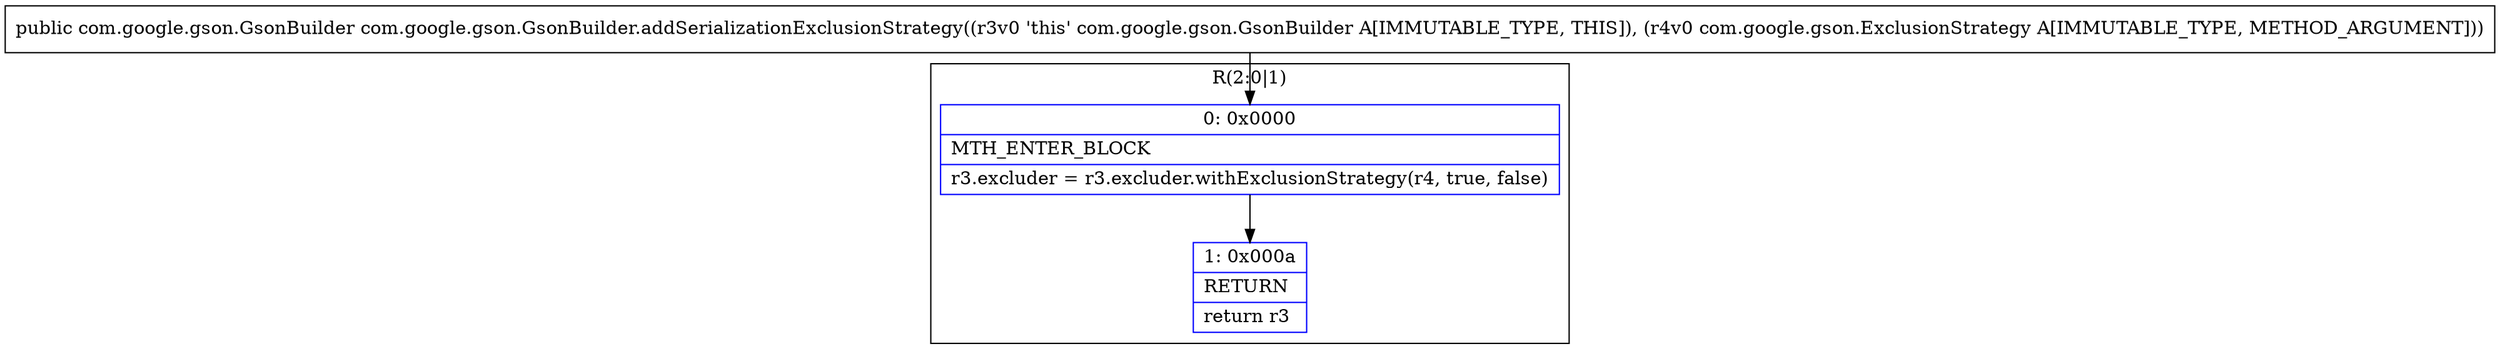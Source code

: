digraph "CFG forcom.google.gson.GsonBuilder.addSerializationExclusionStrategy(Lcom\/google\/gson\/ExclusionStrategy;)Lcom\/google\/gson\/GsonBuilder;" {
subgraph cluster_Region_20575251 {
label = "R(2:0|1)";
node [shape=record,color=blue];
Node_0 [shape=record,label="{0\:\ 0x0000|MTH_ENTER_BLOCK\l|r3.excluder = r3.excluder.withExclusionStrategy(r4, true, false)\l}"];
Node_1 [shape=record,label="{1\:\ 0x000a|RETURN\l|return r3\l}"];
}
MethodNode[shape=record,label="{public com.google.gson.GsonBuilder com.google.gson.GsonBuilder.addSerializationExclusionStrategy((r3v0 'this' com.google.gson.GsonBuilder A[IMMUTABLE_TYPE, THIS]), (r4v0 com.google.gson.ExclusionStrategy A[IMMUTABLE_TYPE, METHOD_ARGUMENT])) }"];
MethodNode -> Node_0;
Node_0 -> Node_1;
}

